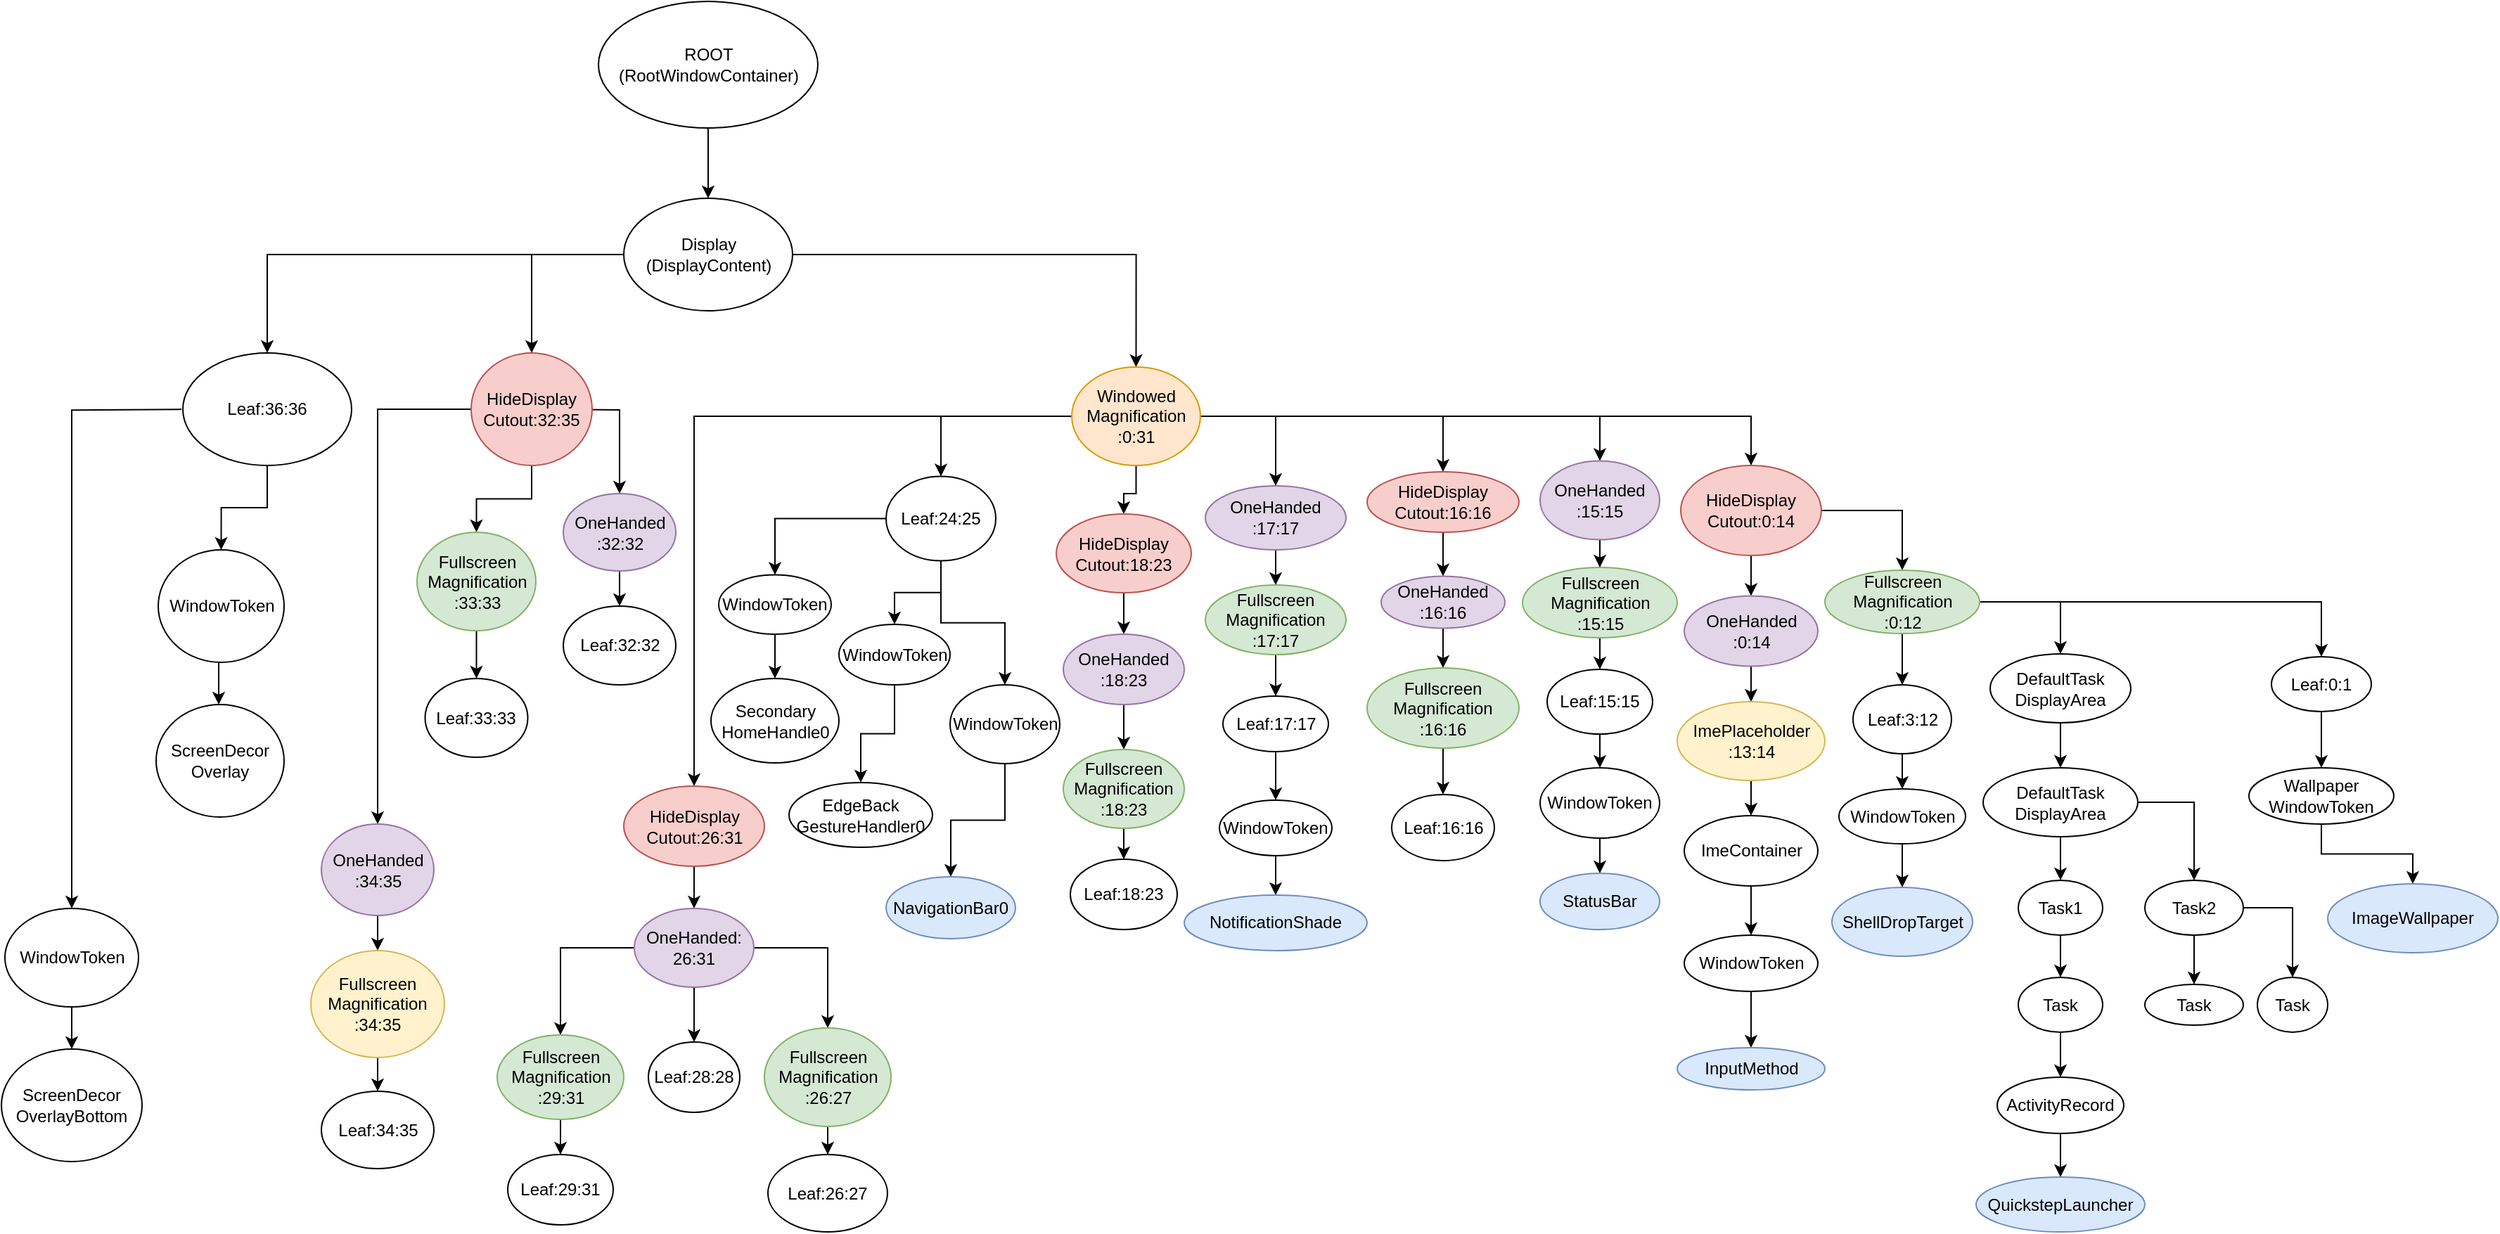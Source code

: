 <mxfile version="24.7.17">
  <diagram name="第 1 页" id="vt5MdHqE-w_Pgs70Dnrb">
    <mxGraphModel dx="1050" dy="567" grid="1" gridSize="10" guides="1" tooltips="1" connect="1" arrows="1" fold="1" page="1" pageScale="1" pageWidth="827" pageHeight="1169" math="0" shadow="0">
      <root>
        <mxCell id="0" />
        <mxCell id="1" parent="0" />
        <mxCell id="Rgi1A8qmwr7mPqoLQz6q-3" value="" style="edgeStyle=orthogonalEdgeStyle;rounded=0;orthogonalLoop=1;jettySize=auto;html=1;" parent="1" source="Rgi1A8qmwr7mPqoLQz6q-1" target="Rgi1A8qmwr7mPqoLQz6q-2" edge="1">
          <mxGeometry relative="1" as="geometry" />
        </mxCell>
        <mxCell id="Rgi1A8qmwr7mPqoLQz6q-1" value="ROOT&lt;div&gt;(RootWindowContainer)&lt;/div&gt;" style="ellipse;whiteSpace=wrap;html=1;" parent="1" vertex="1">
          <mxGeometry x="444.5" y="10" width="156" height="90" as="geometry" />
        </mxCell>
        <mxCell id="Rgi1A8qmwr7mPqoLQz6q-7" value="" style="edgeStyle=orthogonalEdgeStyle;rounded=0;orthogonalLoop=1;jettySize=auto;html=1;" parent="1" source="Rgi1A8qmwr7mPqoLQz6q-2" target="Rgi1A8qmwr7mPqoLQz6q-5" edge="1">
          <mxGeometry relative="1" as="geometry" />
        </mxCell>
        <mxCell id="Rgi1A8qmwr7mPqoLQz6q-8" style="edgeStyle=orthogonalEdgeStyle;rounded=0;orthogonalLoop=1;jettySize=auto;html=1;entryX=0.5;entryY=0;entryDx=0;entryDy=0;" parent="1" source="Rgi1A8qmwr7mPqoLQz6q-2" target="Rgi1A8qmwr7mPqoLQz6q-4" edge="1">
          <mxGeometry relative="1" as="geometry" />
        </mxCell>
        <mxCell id="Rgi1A8qmwr7mPqoLQz6q-9" style="edgeStyle=orthogonalEdgeStyle;rounded=0;orthogonalLoop=1;jettySize=auto;html=1;entryX=0.5;entryY=0;entryDx=0;entryDy=0;" parent="1" source="Rgi1A8qmwr7mPqoLQz6q-2" target="Rgi1A8qmwr7mPqoLQz6q-6" edge="1">
          <mxGeometry relative="1" as="geometry" />
        </mxCell>
        <mxCell id="Rgi1A8qmwr7mPqoLQz6q-2" value="Display&lt;div&gt;(DisplayContent)&lt;/div&gt;" style="ellipse;whiteSpace=wrap;html=1;" parent="1" vertex="1">
          <mxGeometry x="462.5" y="150" width="120" height="80" as="geometry" />
        </mxCell>
        <mxCell id="Rgi1A8qmwr7mPqoLQz6q-12" style="edgeStyle=orthogonalEdgeStyle;rounded=0;orthogonalLoop=1;jettySize=auto;html=1;entryX=0.5;entryY=0;entryDx=0;entryDy=0;" parent="1" target="Rgi1A8qmwr7mPqoLQz6q-10" edge="1">
          <mxGeometry relative="1" as="geometry">
            <mxPoint x="148.0" y="300.059" as="sourcePoint" />
          </mxGeometry>
        </mxCell>
        <mxCell id="Rgi1A8qmwr7mPqoLQz6q-157" style="edgeStyle=orthogonalEdgeStyle;rounded=0;orthogonalLoop=1;jettySize=auto;html=1;entryX=0.5;entryY=0;entryDx=0;entryDy=0;" parent="1" source="Rgi1A8qmwr7mPqoLQz6q-4" target="Rgi1A8qmwr7mPqoLQz6q-11" edge="1">
          <mxGeometry relative="1" as="geometry" />
        </mxCell>
        <mxCell id="Rgi1A8qmwr7mPqoLQz6q-4" value="Leaf:36:36" style="ellipse;whiteSpace=wrap;html=1;" parent="1" vertex="1">
          <mxGeometry x="149" y="260" width="120" height="80" as="geometry" />
        </mxCell>
        <mxCell id="Rgi1A8qmwr7mPqoLQz6q-20" style="edgeStyle=orthogonalEdgeStyle;rounded=0;orthogonalLoop=1;jettySize=auto;html=1;entryX=0.5;entryY=0;entryDx=0;entryDy=0;" parent="1" source="Rgi1A8qmwr7mPqoLQz6q-5" target="Rgi1A8qmwr7mPqoLQz6q-18" edge="1">
          <mxGeometry relative="1" as="geometry" />
        </mxCell>
        <mxCell id="Rgi1A8qmwr7mPqoLQz6q-24" style="edgeStyle=orthogonalEdgeStyle;rounded=0;orthogonalLoop=1;jettySize=auto;html=1;entryX=0.5;entryY=0;entryDx=0;entryDy=0;" parent="1" target="Rgi1A8qmwr7mPqoLQz6q-23" edge="1">
          <mxGeometry relative="1" as="geometry">
            <mxPoint x="567.5" y="360" as="targetPoint" />
            <mxPoint x="407.5" y="300" as="sourcePoint" />
          </mxGeometry>
        </mxCell>
        <mxCell id="Rgi1A8qmwr7mPqoLQz6q-159" style="edgeStyle=orthogonalEdgeStyle;rounded=0;orthogonalLoop=1;jettySize=auto;html=1;" parent="1" source="Rgi1A8qmwr7mPqoLQz6q-5" target="Rgi1A8qmwr7mPqoLQz6q-21" edge="1">
          <mxGeometry relative="1" as="geometry" />
        </mxCell>
        <mxCell id="Rgi1A8qmwr7mPqoLQz6q-5" value="HideDisplay&lt;div&gt;Cutout:32:35&lt;/div&gt;" style="ellipse;whiteSpace=wrap;html=1;fillColor=#f8cecc;strokeColor=#b85450;" parent="1" vertex="1">
          <mxGeometry x="354" y="260" width="86" height="80" as="geometry" />
        </mxCell>
        <mxCell id="Rgi1A8qmwr7mPqoLQz6q-48" value="" style="edgeStyle=orthogonalEdgeStyle;rounded=0;orthogonalLoop=1;jettySize=auto;html=1;" parent="1" source="Rgi1A8qmwr7mPqoLQz6q-6" target="Rgi1A8qmwr7mPqoLQz6q-47" edge="1">
          <mxGeometry relative="1" as="geometry" />
        </mxCell>
        <mxCell id="Rgi1A8qmwr7mPqoLQz6q-65" style="edgeStyle=orthogonalEdgeStyle;rounded=0;orthogonalLoop=1;jettySize=auto;html=1;entryX=0.5;entryY=0;entryDx=0;entryDy=0;" parent="1" source="Rgi1A8qmwr7mPqoLQz6q-6" target="Rgi1A8qmwr7mPqoLQz6q-66" edge="1">
          <mxGeometry relative="1" as="geometry">
            <mxPoint x="1770" y="300" as="targetPoint" />
          </mxGeometry>
        </mxCell>
        <mxCell id="Rgi1A8qmwr7mPqoLQz6q-84" style="edgeStyle=orthogonalEdgeStyle;rounded=0;orthogonalLoop=1;jettySize=auto;html=1;entryX=0.5;entryY=0;entryDx=0;entryDy=0;" parent="1" source="Rgi1A8qmwr7mPqoLQz6q-6" target="Rgi1A8qmwr7mPqoLQz6q-83" edge="1">
          <mxGeometry relative="1" as="geometry" />
        </mxCell>
        <mxCell id="Rgi1A8qmwr7mPqoLQz6q-92" style="edgeStyle=orthogonalEdgeStyle;rounded=0;orthogonalLoop=1;jettySize=auto;html=1;entryX=0.5;entryY=0;entryDx=0;entryDy=0;" parent="1" source="Rgi1A8qmwr7mPqoLQz6q-6" target="Rgi1A8qmwr7mPqoLQz6q-91" edge="1">
          <mxGeometry relative="1" as="geometry" />
        </mxCell>
        <mxCell id="Rgi1A8qmwr7mPqoLQz6q-103" style="edgeStyle=orthogonalEdgeStyle;rounded=0;orthogonalLoop=1;jettySize=auto;html=1;entryX=0.5;entryY=0;entryDx=0;entryDy=0;" parent="1" source="Rgi1A8qmwr7mPqoLQz6q-6" target="Rgi1A8qmwr7mPqoLQz6q-101" edge="1">
          <mxGeometry relative="1" as="geometry" />
        </mxCell>
        <mxCell id="Rgi1A8qmwr7mPqoLQz6q-154" style="edgeStyle=orthogonalEdgeStyle;rounded=0;orthogonalLoop=1;jettySize=auto;html=1;entryX=0.5;entryY=0;entryDx=0;entryDy=0;" parent="1" source="Rgi1A8qmwr7mPqoLQz6q-6" target="Rgi1A8qmwr7mPqoLQz6q-73" edge="1">
          <mxGeometry relative="1" as="geometry" />
        </mxCell>
        <mxCell id="Rgi1A8qmwr7mPqoLQz6q-155" style="edgeStyle=orthogonalEdgeStyle;rounded=0;orthogonalLoop=1;jettySize=auto;html=1;exitX=0;exitY=0.5;exitDx=0;exitDy=0;entryX=0.5;entryY=0;entryDx=0;entryDy=0;" parent="1" source="Rgi1A8qmwr7mPqoLQz6q-6" target="Rgi1A8qmwr7mPqoLQz6q-33" edge="1">
          <mxGeometry relative="1" as="geometry" />
        </mxCell>
        <mxCell id="Rgi1A8qmwr7mPqoLQz6q-6" value="Windowed&lt;div&gt;Magnification&lt;/div&gt;&lt;div&gt;:0:31&lt;/div&gt;" style="ellipse;whiteSpace=wrap;html=1;fillColor=#ffe6cc;strokeColor=#d79b00;" parent="1" vertex="1">
          <mxGeometry x="781" y="270" width="91.5" height="70" as="geometry" />
        </mxCell>
        <mxCell id="Rgi1A8qmwr7mPqoLQz6q-15" value="" style="edgeStyle=orthogonalEdgeStyle;rounded=0;orthogonalLoop=1;jettySize=auto;html=1;" parent="1" source="Rgi1A8qmwr7mPqoLQz6q-10" target="Rgi1A8qmwr7mPqoLQz6q-14" edge="1">
          <mxGeometry relative="1" as="geometry" />
        </mxCell>
        <mxCell id="Rgi1A8qmwr7mPqoLQz6q-10" value="WindowToken" style="ellipse;whiteSpace=wrap;html=1;" parent="1" vertex="1">
          <mxGeometry x="22.5" y="655" width="95" height="70" as="geometry" />
        </mxCell>
        <mxCell id="Rgi1A8qmwr7mPqoLQz6q-17" value="" style="edgeStyle=orthogonalEdgeStyle;rounded=0;orthogonalLoop=1;jettySize=auto;html=1;" parent="1" edge="1">
          <mxGeometry relative="1" as="geometry">
            <mxPoint x="174.5" y="480" as="sourcePoint" />
            <mxPoint x="174.5" y="510" as="targetPoint" />
          </mxGeometry>
        </mxCell>
        <mxCell id="Rgi1A8qmwr7mPqoLQz6q-11" value="WindowToken" style="ellipse;whiteSpace=wrap;html=1;" parent="1" vertex="1">
          <mxGeometry x="131.5" y="400" width="89.5" height="80" as="geometry" />
        </mxCell>
        <mxCell id="Rgi1A8qmwr7mPqoLQz6q-14" value="ScreenDecor&lt;div&gt;OverlayBottom&lt;/div&gt;" style="ellipse;whiteSpace=wrap;html=1;" parent="1" vertex="1">
          <mxGeometry x="20" y="755" width="100" height="80" as="geometry" />
        </mxCell>
        <mxCell id="Rgi1A8qmwr7mPqoLQz6q-16" value="ScreenDecor&lt;div&gt;Overlay&lt;/div&gt;" style="ellipse;whiteSpace=wrap;html=1;" parent="1" vertex="1">
          <mxGeometry x="130" y="510" width="91" height="80" as="geometry" />
        </mxCell>
        <mxCell id="Rgi1A8qmwr7mPqoLQz6q-26" value="" style="edgeStyle=orthogonalEdgeStyle;rounded=0;orthogonalLoop=1;jettySize=auto;html=1;" parent="1" source="Rgi1A8qmwr7mPqoLQz6q-18" target="Rgi1A8qmwr7mPqoLQz6q-25" edge="1">
          <mxGeometry relative="1" as="geometry" />
        </mxCell>
        <mxCell id="Rgi1A8qmwr7mPqoLQz6q-18" value="OneHanded&lt;div&gt;:34:35&lt;/div&gt;" style="ellipse;whiteSpace=wrap;html=1;fillColor=#e1d5e7;strokeColor=#9673a6;" parent="1" vertex="1">
          <mxGeometry x="247.5" y="595" width="80" height="65" as="geometry" />
        </mxCell>
        <mxCell id="Rgi1A8qmwr7mPqoLQz6q-30" value="" style="edgeStyle=orthogonalEdgeStyle;rounded=0;orthogonalLoop=1;jettySize=auto;html=1;" parent="1" source="Rgi1A8qmwr7mPqoLQz6q-21" target="Rgi1A8qmwr7mPqoLQz6q-29" edge="1">
          <mxGeometry relative="1" as="geometry" />
        </mxCell>
        <mxCell id="Rgi1A8qmwr7mPqoLQz6q-21" value="Fullscreen&lt;div&gt;Magnification&lt;/div&gt;&lt;div&gt;:33:33&lt;/div&gt;" style="ellipse;whiteSpace=wrap;html=1;fillColor=#d5e8d4;strokeColor=#82b366;" parent="1" vertex="1">
          <mxGeometry x="315.5" y="387.5" width="84.5" height="70" as="geometry" />
        </mxCell>
        <mxCell id="Rgi1A8qmwr7mPqoLQz6q-32" value="" style="edgeStyle=orthogonalEdgeStyle;rounded=0;orthogonalLoop=1;jettySize=auto;html=1;" parent="1" source="Rgi1A8qmwr7mPqoLQz6q-23" target="Rgi1A8qmwr7mPqoLQz6q-31" edge="1">
          <mxGeometry relative="1" as="geometry" />
        </mxCell>
        <mxCell id="Rgi1A8qmwr7mPqoLQz6q-23" value="OneHanded&lt;div&gt;:32:32&lt;/div&gt;" style="ellipse;whiteSpace=wrap;html=1;fillColor=#e1d5e7;strokeColor=#9673a6;" parent="1" vertex="1">
          <mxGeometry x="419.5" y="360" width="80" height="55" as="geometry" />
        </mxCell>
        <mxCell id="Rgi1A8qmwr7mPqoLQz6q-28" value="" style="edgeStyle=orthogonalEdgeStyle;rounded=0;orthogonalLoop=1;jettySize=auto;html=1;" parent="1" source="Rgi1A8qmwr7mPqoLQz6q-25" target="Rgi1A8qmwr7mPqoLQz6q-27" edge="1">
          <mxGeometry relative="1" as="geometry" />
        </mxCell>
        <mxCell id="Rgi1A8qmwr7mPqoLQz6q-25" value="Fullscreen&lt;div&gt;Magnification&lt;/div&gt;&lt;div&gt;:34:35&lt;/div&gt;" style="ellipse;whiteSpace=wrap;html=1;fillColor=#fff2cc;strokeColor=#d6b656;" parent="1" vertex="1">
          <mxGeometry x="240" y="685" width="95" height="76" as="geometry" />
        </mxCell>
        <mxCell id="Rgi1A8qmwr7mPqoLQz6q-27" value="Leaf:34:35" style="ellipse;whiteSpace=wrap;html=1;" parent="1" vertex="1">
          <mxGeometry x="247.5" y="785" width="80" height="55" as="geometry" />
        </mxCell>
        <mxCell id="Rgi1A8qmwr7mPqoLQz6q-29" value="Leaf:33:33" style="ellipse;whiteSpace=wrap;html=1;" parent="1" vertex="1">
          <mxGeometry x="321.25" y="491.5" width="73" height="56" as="geometry" />
        </mxCell>
        <mxCell id="Rgi1A8qmwr7mPqoLQz6q-31" value="Leaf:32:32" style="ellipse;whiteSpace=wrap;html=1;" parent="1" vertex="1">
          <mxGeometry x="419.5" y="440" width="80" height="56" as="geometry" />
        </mxCell>
        <mxCell id="Rgi1A8qmwr7mPqoLQz6q-36" value="" style="edgeStyle=orthogonalEdgeStyle;rounded=0;orthogonalLoop=1;jettySize=auto;html=1;" parent="1" source="Rgi1A8qmwr7mPqoLQz6q-33" target="Rgi1A8qmwr7mPqoLQz6q-35" edge="1">
          <mxGeometry relative="1" as="geometry" />
        </mxCell>
        <mxCell id="Rgi1A8qmwr7mPqoLQz6q-33" value="HideDisplay&lt;div&gt;Cutout:26:31&lt;/div&gt;" style="ellipse;whiteSpace=wrap;html=1;fillColor=#f8cecc;strokeColor=#b85450;" parent="1" vertex="1">
          <mxGeometry x="462.5" y="568" width="100" height="57" as="geometry" />
        </mxCell>
        <mxCell id="Rgi1A8qmwr7mPqoLQz6q-38" style="edgeStyle=orthogonalEdgeStyle;rounded=0;orthogonalLoop=1;jettySize=auto;html=1;entryX=0.5;entryY=0;entryDx=0;entryDy=0;" parent="1" source="Rgi1A8qmwr7mPqoLQz6q-35" target="Rgi1A8qmwr7mPqoLQz6q-37" edge="1">
          <mxGeometry relative="1" as="geometry" />
        </mxCell>
        <mxCell id="Rgi1A8qmwr7mPqoLQz6q-40" value="" style="edgeStyle=orthogonalEdgeStyle;rounded=0;orthogonalLoop=1;jettySize=auto;html=1;" parent="1" source="Rgi1A8qmwr7mPqoLQz6q-35" target="Rgi1A8qmwr7mPqoLQz6q-39" edge="1">
          <mxGeometry relative="1" as="geometry" />
        </mxCell>
        <mxCell id="Rgi1A8qmwr7mPqoLQz6q-44" style="edgeStyle=orthogonalEdgeStyle;rounded=0;orthogonalLoop=1;jettySize=auto;html=1;entryX=0.5;entryY=0;entryDx=0;entryDy=0;" parent="1" source="Rgi1A8qmwr7mPqoLQz6q-35" target="Rgi1A8qmwr7mPqoLQz6q-43" edge="1">
          <mxGeometry relative="1" as="geometry" />
        </mxCell>
        <mxCell id="Rgi1A8qmwr7mPqoLQz6q-35" value="OneHanded:&lt;div&gt;26:31&lt;/div&gt;" style="ellipse;whiteSpace=wrap;html=1;fillColor=#e1d5e7;strokeColor=#9673a6;" parent="1" vertex="1">
          <mxGeometry x="470" y="655" width="85" height="56" as="geometry" />
        </mxCell>
        <mxCell id="Rgi1A8qmwr7mPqoLQz6q-42" value="" style="edgeStyle=orthogonalEdgeStyle;rounded=0;orthogonalLoop=1;jettySize=auto;html=1;" parent="1" source="Rgi1A8qmwr7mPqoLQz6q-37" target="Rgi1A8qmwr7mPqoLQz6q-41" edge="1">
          <mxGeometry relative="1" as="geometry" />
        </mxCell>
        <mxCell id="Rgi1A8qmwr7mPqoLQz6q-37" value="Fullscreen&lt;div&gt;Magnification&lt;/div&gt;&lt;div&gt;:29:31&lt;/div&gt;" style="ellipse;whiteSpace=wrap;html=1;fillColor=#d5e8d4;strokeColor=#82b366;" parent="1" vertex="1">
          <mxGeometry x="372.5" y="745" width="90" height="60" as="geometry" />
        </mxCell>
        <mxCell id="Rgi1A8qmwr7mPqoLQz6q-39" value="Leaf:28:28" style="ellipse;whiteSpace=wrap;html=1;" parent="1" vertex="1">
          <mxGeometry x="480" y="750" width="65" height="50" as="geometry" />
        </mxCell>
        <mxCell id="Rgi1A8qmwr7mPqoLQz6q-41" value="Leaf:29:31" style="ellipse;whiteSpace=wrap;html=1;" parent="1" vertex="1">
          <mxGeometry x="380" y="830" width="75" height="50" as="geometry" />
        </mxCell>
        <mxCell id="Rgi1A8qmwr7mPqoLQz6q-46" value="" style="edgeStyle=orthogonalEdgeStyle;rounded=0;orthogonalLoop=1;jettySize=auto;html=1;" parent="1" source="Rgi1A8qmwr7mPqoLQz6q-43" target="Rgi1A8qmwr7mPqoLQz6q-45" edge="1">
          <mxGeometry relative="1" as="geometry" />
        </mxCell>
        <mxCell id="Rgi1A8qmwr7mPqoLQz6q-43" value="Fullscreen&lt;div&gt;Magnification&lt;/div&gt;&lt;div&gt;:26:27&lt;/div&gt;" style="ellipse;whiteSpace=wrap;html=1;fillColor=#d5e8d4;strokeColor=#82b366;" parent="1" vertex="1">
          <mxGeometry x="562.5" y="740" width="90" height="70" as="geometry" />
        </mxCell>
        <mxCell id="Rgi1A8qmwr7mPqoLQz6q-45" value="Leaf:26:27" style="ellipse;whiteSpace=wrap;html=1;" parent="1" vertex="1">
          <mxGeometry x="565" y="830" width="85" height="55" as="geometry" />
        </mxCell>
        <mxCell id="Rgi1A8qmwr7mPqoLQz6q-57" value="" style="edgeStyle=orthogonalEdgeStyle;rounded=0;orthogonalLoop=1;jettySize=auto;html=1;" parent="1" source="Rgi1A8qmwr7mPqoLQz6q-47" target="Rgi1A8qmwr7mPqoLQz6q-56" edge="1">
          <mxGeometry relative="1" as="geometry" />
        </mxCell>
        <mxCell id="Rgi1A8qmwr7mPqoLQz6q-62" style="edgeStyle=orthogonalEdgeStyle;rounded=0;orthogonalLoop=1;jettySize=auto;html=1;entryX=0.5;entryY=0;entryDx=0;entryDy=0;" parent="1" source="Rgi1A8qmwr7mPqoLQz6q-47" target="Rgi1A8qmwr7mPqoLQz6q-61" edge="1">
          <mxGeometry relative="1" as="geometry" />
        </mxCell>
        <mxCell id="Rgi1A8qmwr7mPqoLQz6q-47" value="Leaf:24:25" style="ellipse;whiteSpace=wrap;html=1;" parent="1" vertex="1">
          <mxGeometry x="649" y="347.75" width="78" height="60" as="geometry" />
        </mxCell>
        <mxCell id="Rgi1A8qmwr7mPqoLQz6q-52" value="" style="edgeStyle=orthogonalEdgeStyle;rounded=0;orthogonalLoop=1;jettySize=auto;html=1;" parent="1" source="Rgi1A8qmwr7mPqoLQz6q-49" target="Rgi1A8qmwr7mPqoLQz6q-51" edge="1">
          <mxGeometry relative="1" as="geometry" />
        </mxCell>
        <mxCell id="Rgi1A8qmwr7mPqoLQz6q-51" value="Secondary&lt;div&gt;HomeHandle0&lt;/div&gt;" style="ellipse;whiteSpace=wrap;html=1;" parent="1" vertex="1">
          <mxGeometry x="524.5" y="491.5" width="91" height="60" as="geometry" />
        </mxCell>
        <mxCell id="Rgi1A8qmwr7mPqoLQz6q-59" value="" style="edgeStyle=orthogonalEdgeStyle;rounded=0;orthogonalLoop=1;jettySize=auto;html=1;" parent="1" source="Rgi1A8qmwr7mPqoLQz6q-56" target="Rgi1A8qmwr7mPqoLQz6q-58" edge="1">
          <mxGeometry relative="1" as="geometry" />
        </mxCell>
        <mxCell id="Rgi1A8qmwr7mPqoLQz6q-56" value="WindowToken" style="ellipse;whiteSpace=wrap;html=1;" parent="1" vertex="1">
          <mxGeometry x="615.5" y="453" width="79" height="43" as="geometry" />
        </mxCell>
        <mxCell id="Rgi1A8qmwr7mPqoLQz6q-58" value="EdgeBack&lt;div&gt;GestureHandler0&lt;/div&gt;" style="ellipse;whiteSpace=wrap;html=1;" parent="1" vertex="1">
          <mxGeometry x="580" y="565.5" width="102" height="46" as="geometry" />
        </mxCell>
        <mxCell id="Rgi1A8qmwr7mPqoLQz6q-64" value="" style="edgeStyle=orthogonalEdgeStyle;rounded=0;orthogonalLoop=1;jettySize=auto;html=1;" parent="1" source="Rgi1A8qmwr7mPqoLQz6q-61" target="Rgi1A8qmwr7mPqoLQz6q-63" edge="1">
          <mxGeometry relative="1" as="geometry" />
        </mxCell>
        <mxCell id="Rgi1A8qmwr7mPqoLQz6q-61" value="WindowToken" style="ellipse;whiteSpace=wrap;html=1;" parent="1" vertex="1">
          <mxGeometry x="694.5" y="496" width="78" height="56" as="geometry" />
        </mxCell>
        <mxCell id="Rgi1A8qmwr7mPqoLQz6q-63" value="NavigationBar0" style="ellipse;whiteSpace=wrap;html=1;fillColor=#dae8fc;strokeColor=#6c8ebf;" parent="1" vertex="1">
          <mxGeometry x="649" y="632.5" width="92" height="44" as="geometry" />
        </mxCell>
        <mxCell id="Rgi1A8qmwr7mPqoLQz6q-68" value="" style="edgeStyle=orthogonalEdgeStyle;rounded=0;orthogonalLoop=1;jettySize=auto;html=1;" parent="1" source="Rgi1A8qmwr7mPqoLQz6q-66" target="Rgi1A8qmwr7mPqoLQz6q-67" edge="1">
          <mxGeometry relative="1" as="geometry" />
        </mxCell>
        <mxCell id="Rgi1A8qmwr7mPqoLQz6q-66" value="HideDisplay&lt;div&gt;Cutout:18:23&lt;/div&gt;" style="ellipse;whiteSpace=wrap;html=1;fillColor=#f8cecc;strokeColor=#b85450;" parent="1" vertex="1">
          <mxGeometry x="770" y="374.5" width="96" height="56" as="geometry" />
        </mxCell>
        <mxCell id="Rgi1A8qmwr7mPqoLQz6q-70" value="" style="edgeStyle=orthogonalEdgeStyle;rounded=0;orthogonalLoop=1;jettySize=auto;html=1;" parent="1" source="Rgi1A8qmwr7mPqoLQz6q-67" target="Rgi1A8qmwr7mPqoLQz6q-69" edge="1">
          <mxGeometry relative="1" as="geometry" />
        </mxCell>
        <mxCell id="Rgi1A8qmwr7mPqoLQz6q-67" value="OneHanded&lt;div&gt;:18:23&lt;/div&gt;" style="ellipse;whiteSpace=wrap;html=1;fillColor=#e1d5e7;strokeColor=#9673a6;" parent="1" vertex="1">
          <mxGeometry x="775" y="460" width="86" height="50" as="geometry" />
        </mxCell>
        <mxCell id="Rgi1A8qmwr7mPqoLQz6q-72" value="" style="edgeStyle=orthogonalEdgeStyle;rounded=0;orthogonalLoop=1;jettySize=auto;html=1;" parent="1" source="Rgi1A8qmwr7mPqoLQz6q-69" target="Rgi1A8qmwr7mPqoLQz6q-71" edge="1">
          <mxGeometry relative="1" as="geometry" />
        </mxCell>
        <mxCell id="Rgi1A8qmwr7mPqoLQz6q-69" value="Fullscreen&lt;div&gt;Magnification&lt;/div&gt;&lt;div&gt;:18:23&lt;/div&gt;" style="ellipse;whiteSpace=wrap;html=1;fillColor=#d5e8d4;strokeColor=#82b366;" parent="1" vertex="1">
          <mxGeometry x="775" y="542" width="86" height="56" as="geometry" />
        </mxCell>
        <mxCell id="Rgi1A8qmwr7mPqoLQz6q-71" value="Leaf:18:23" style="ellipse;whiteSpace=wrap;html=1;" parent="1" vertex="1">
          <mxGeometry x="780" y="620" width="76" height="50" as="geometry" />
        </mxCell>
        <mxCell id="Rgi1A8qmwr7mPqoLQz6q-76" value="" style="edgeStyle=orthogonalEdgeStyle;rounded=0;orthogonalLoop=1;jettySize=auto;html=1;" parent="1" source="Rgi1A8qmwr7mPqoLQz6q-73" target="Rgi1A8qmwr7mPqoLQz6q-75" edge="1">
          <mxGeometry relative="1" as="geometry" />
        </mxCell>
        <mxCell id="Rgi1A8qmwr7mPqoLQz6q-73" value="OneHanded&lt;div&gt;:17:17&lt;/div&gt;" style="ellipse;whiteSpace=wrap;html=1;fillColor=#e1d5e7;strokeColor=#9673a6;" parent="1" vertex="1">
          <mxGeometry x="876" y="354.5" width="100" height="45.5" as="geometry" />
        </mxCell>
        <mxCell id="Rgi1A8qmwr7mPqoLQz6q-78" value="" style="edgeStyle=orthogonalEdgeStyle;rounded=0;orthogonalLoop=1;jettySize=auto;html=1;" parent="1" source="Rgi1A8qmwr7mPqoLQz6q-75" target="Rgi1A8qmwr7mPqoLQz6q-77" edge="1">
          <mxGeometry relative="1" as="geometry" />
        </mxCell>
        <mxCell id="Rgi1A8qmwr7mPqoLQz6q-75" value="Fullscreen&lt;div&gt;Magnification&lt;/div&gt;&lt;div&gt;:17:17&lt;/div&gt;" style="ellipse;whiteSpace=wrap;html=1;fillColor=#d5e8d4;strokeColor=#82b366;" parent="1" vertex="1">
          <mxGeometry x="876" y="425" width="100" height="49.5" as="geometry" />
        </mxCell>
        <mxCell id="Rgi1A8qmwr7mPqoLQz6q-80" value="" style="edgeStyle=orthogonalEdgeStyle;rounded=0;orthogonalLoop=1;jettySize=auto;html=1;" parent="1" source="Rgi1A8qmwr7mPqoLQz6q-77" target="Rgi1A8qmwr7mPqoLQz6q-79" edge="1">
          <mxGeometry relative="1" as="geometry" />
        </mxCell>
        <mxCell id="Rgi1A8qmwr7mPqoLQz6q-77" value="Leaf:17:17" style="ellipse;whiteSpace=wrap;html=1;" parent="1" vertex="1">
          <mxGeometry x="888.5" y="504" width="75" height="39.5" as="geometry" />
        </mxCell>
        <mxCell id="Rgi1A8qmwr7mPqoLQz6q-82" value="" style="edgeStyle=orthogonalEdgeStyle;rounded=0;orthogonalLoop=1;jettySize=auto;html=1;" parent="1" source="Rgi1A8qmwr7mPqoLQz6q-79" target="Rgi1A8qmwr7mPqoLQz6q-81" edge="1">
          <mxGeometry relative="1" as="geometry" />
        </mxCell>
        <mxCell id="Rgi1A8qmwr7mPqoLQz6q-79" value="WindowToken" style="ellipse;whiteSpace=wrap;html=1;" parent="1" vertex="1">
          <mxGeometry x="886" y="578" width="80" height="39.5" as="geometry" />
        </mxCell>
        <mxCell id="Rgi1A8qmwr7mPqoLQz6q-81" value="NotificationShade" style="ellipse;whiteSpace=wrap;html=1;fillColor=#dae8fc;strokeColor=#6c8ebf;" parent="1" vertex="1">
          <mxGeometry x="861" y="645.5" width="130" height="39.5" as="geometry" />
        </mxCell>
        <mxCell id="Rgi1A8qmwr7mPqoLQz6q-86" value="" style="edgeStyle=orthogonalEdgeStyle;rounded=0;orthogonalLoop=1;jettySize=auto;html=1;" parent="1" source="Rgi1A8qmwr7mPqoLQz6q-83" target="Rgi1A8qmwr7mPqoLQz6q-85" edge="1">
          <mxGeometry relative="1" as="geometry" />
        </mxCell>
        <mxCell id="Rgi1A8qmwr7mPqoLQz6q-83" value="HideDisplay&lt;div&gt;Cutout:16:16&lt;/div&gt;" style="ellipse;whiteSpace=wrap;html=1;fillColor=#f8cecc;strokeColor=#b85450;" parent="1" vertex="1">
          <mxGeometry x="991" y="344.5" width="108" height="43" as="geometry" />
        </mxCell>
        <mxCell id="Rgi1A8qmwr7mPqoLQz6q-88" value="" style="edgeStyle=orthogonalEdgeStyle;rounded=0;orthogonalLoop=1;jettySize=auto;html=1;" parent="1" source="Rgi1A8qmwr7mPqoLQz6q-85" target="Rgi1A8qmwr7mPqoLQz6q-87" edge="1">
          <mxGeometry relative="1" as="geometry" />
        </mxCell>
        <mxCell id="Rgi1A8qmwr7mPqoLQz6q-85" value="OneHanded&lt;div&gt;:16:16&lt;/div&gt;" style="ellipse;whiteSpace=wrap;html=1;fillColor=#e1d5e7;strokeColor=#9673a6;" parent="1" vertex="1">
          <mxGeometry x="1001" y="418.75" width="88" height="37" as="geometry" />
        </mxCell>
        <mxCell id="Rgi1A8qmwr7mPqoLQz6q-90" value="" style="edgeStyle=orthogonalEdgeStyle;rounded=0;orthogonalLoop=1;jettySize=auto;html=1;" parent="1" source="Rgi1A8qmwr7mPqoLQz6q-87" target="Rgi1A8qmwr7mPqoLQz6q-89" edge="1">
          <mxGeometry relative="1" as="geometry" />
        </mxCell>
        <mxCell id="Rgi1A8qmwr7mPqoLQz6q-87" value="Fullscreen&lt;div&gt;Magnification&lt;/div&gt;&lt;div&gt;:16:16&lt;/div&gt;" style="ellipse;whiteSpace=wrap;html=1;fillColor=#d5e8d4;strokeColor=#82b366;" parent="1" vertex="1">
          <mxGeometry x="991" y="484" width="108" height="57" as="geometry" />
        </mxCell>
        <mxCell id="Rgi1A8qmwr7mPqoLQz6q-89" value="Leaf:16:16" style="ellipse;whiteSpace=wrap;html=1;" parent="1" vertex="1">
          <mxGeometry x="1008.5" y="574" width="73" height="47" as="geometry" />
        </mxCell>
        <mxCell id="Rgi1A8qmwr7mPqoLQz6q-94" value="" style="edgeStyle=orthogonalEdgeStyle;rounded=0;orthogonalLoop=1;jettySize=auto;html=1;" parent="1" source="Rgi1A8qmwr7mPqoLQz6q-91" target="Rgi1A8qmwr7mPqoLQz6q-93" edge="1">
          <mxGeometry relative="1" as="geometry" />
        </mxCell>
        <mxCell id="Rgi1A8qmwr7mPqoLQz6q-91" value="OneHanded&lt;div&gt;:15:15&lt;/div&gt;" style="ellipse;whiteSpace=wrap;html=1;fillColor=#e1d5e7;strokeColor=#9673a6;" parent="1" vertex="1">
          <mxGeometry x="1114" y="336.75" width="85" height="56" as="geometry" />
        </mxCell>
        <mxCell id="Rgi1A8qmwr7mPqoLQz6q-96" value="" style="edgeStyle=orthogonalEdgeStyle;rounded=0;orthogonalLoop=1;jettySize=auto;html=1;" parent="1" source="Rgi1A8qmwr7mPqoLQz6q-93" target="Rgi1A8qmwr7mPqoLQz6q-95" edge="1">
          <mxGeometry relative="1" as="geometry" />
        </mxCell>
        <mxCell id="Rgi1A8qmwr7mPqoLQz6q-93" value="Fullscreen&lt;div&gt;Magnification&lt;/div&gt;&lt;div&gt;:15:15&lt;/div&gt;" style="ellipse;whiteSpace=wrap;html=1;fillColor=#d5e8d4;strokeColor=#82b366;" parent="1" vertex="1">
          <mxGeometry x="1101.5" y="412.5" width="110" height="50" as="geometry" />
        </mxCell>
        <mxCell id="Rgi1A8qmwr7mPqoLQz6q-98" value="" style="edgeStyle=orthogonalEdgeStyle;rounded=0;orthogonalLoop=1;jettySize=auto;html=1;" parent="1" source="Rgi1A8qmwr7mPqoLQz6q-95" target="Rgi1A8qmwr7mPqoLQz6q-97" edge="1">
          <mxGeometry relative="1" as="geometry" />
        </mxCell>
        <mxCell id="Rgi1A8qmwr7mPqoLQz6q-95" value="Leaf:15:15" style="ellipse;whiteSpace=wrap;html=1;" parent="1" vertex="1">
          <mxGeometry x="1119" y="485" width="75" height="46" as="geometry" />
        </mxCell>
        <mxCell id="Rgi1A8qmwr7mPqoLQz6q-100" value="" style="edgeStyle=orthogonalEdgeStyle;rounded=0;orthogonalLoop=1;jettySize=auto;html=1;" parent="1" source="Rgi1A8qmwr7mPqoLQz6q-97" target="Rgi1A8qmwr7mPqoLQz6q-99" edge="1">
          <mxGeometry relative="1" as="geometry" />
        </mxCell>
        <mxCell id="Rgi1A8qmwr7mPqoLQz6q-97" value="WindowToken" style="ellipse;whiteSpace=wrap;html=1;" parent="1" vertex="1">
          <mxGeometry x="1114" y="555" width="85" height="50" as="geometry" />
        </mxCell>
        <mxCell id="Rgi1A8qmwr7mPqoLQz6q-99" value="StatusBar" style="ellipse;whiteSpace=wrap;html=1;fillColor=#dae8fc;strokeColor=#6c8ebf;" parent="1" vertex="1">
          <mxGeometry x="1114" y="630" width="85" height="40" as="geometry" />
        </mxCell>
        <mxCell id="Rgi1A8qmwr7mPqoLQz6q-105" value="" style="edgeStyle=orthogonalEdgeStyle;rounded=0;orthogonalLoop=1;jettySize=auto;html=1;" parent="1" source="Rgi1A8qmwr7mPqoLQz6q-101" target="Rgi1A8qmwr7mPqoLQz6q-104" edge="1">
          <mxGeometry relative="1" as="geometry" />
        </mxCell>
        <mxCell id="Rgi1A8qmwr7mPqoLQz6q-115" value="" style="edgeStyle=orthogonalEdgeStyle;rounded=0;orthogonalLoop=1;jettySize=auto;html=1;" parent="1" source="Rgi1A8qmwr7mPqoLQz6q-101" target="Rgi1A8qmwr7mPqoLQz6q-114" edge="1">
          <mxGeometry relative="1" as="geometry" />
        </mxCell>
        <mxCell id="Rgi1A8qmwr7mPqoLQz6q-101" value="HideDisplay&lt;div&gt;Cutout:0:14&lt;/div&gt;" style="ellipse;whiteSpace=wrap;html=1;fillColor=#f8cecc;strokeColor=#b85450;" parent="1" vertex="1">
          <mxGeometry x="1214" y="340" width="100" height="64" as="geometry" />
        </mxCell>
        <mxCell id="Rgi1A8qmwr7mPqoLQz6q-107" value="" style="edgeStyle=orthogonalEdgeStyle;rounded=0;orthogonalLoop=1;jettySize=auto;html=1;" parent="1" source="Rgi1A8qmwr7mPqoLQz6q-104" target="Rgi1A8qmwr7mPqoLQz6q-106" edge="1">
          <mxGeometry relative="1" as="geometry" />
        </mxCell>
        <mxCell id="Rgi1A8qmwr7mPqoLQz6q-104" value="OneHanded&lt;div&gt;:0:14&lt;/div&gt;" style="ellipse;whiteSpace=wrap;html=1;fillColor=#e1d5e7;strokeColor=#9673a6;" parent="1" vertex="1">
          <mxGeometry x="1216.5" y="432.75" width="95" height="50" as="geometry" />
        </mxCell>
        <mxCell id="Rgi1A8qmwr7mPqoLQz6q-109" value="" style="edgeStyle=orthogonalEdgeStyle;rounded=0;orthogonalLoop=1;jettySize=auto;html=1;" parent="1" source="Rgi1A8qmwr7mPqoLQz6q-106" target="Rgi1A8qmwr7mPqoLQz6q-108" edge="1">
          <mxGeometry relative="1" as="geometry" />
        </mxCell>
        <mxCell id="Rgi1A8qmwr7mPqoLQz6q-106" value="ImePlaceholder&lt;div&gt;:13:14&lt;/div&gt;" style="ellipse;whiteSpace=wrap;html=1;fillColor=#fff2cc;strokeColor=#d6b656;" parent="1" vertex="1">
          <mxGeometry x="1211.5" y="508" width="105" height="56" as="geometry" />
        </mxCell>
        <mxCell id="Rgi1A8qmwr7mPqoLQz6q-111" value="" style="edgeStyle=orthogonalEdgeStyle;rounded=0;orthogonalLoop=1;jettySize=auto;html=1;" parent="1" source="Rgi1A8qmwr7mPqoLQz6q-108" target="Rgi1A8qmwr7mPqoLQz6q-110" edge="1">
          <mxGeometry relative="1" as="geometry" />
        </mxCell>
        <mxCell id="Rgi1A8qmwr7mPqoLQz6q-108" value="ImeContainer" style="ellipse;whiteSpace=wrap;html=1;" parent="1" vertex="1">
          <mxGeometry x="1216.5" y="589" width="95" height="50" as="geometry" />
        </mxCell>
        <mxCell id="Rgi1A8qmwr7mPqoLQz6q-113" value="" style="edgeStyle=orthogonalEdgeStyle;rounded=0;orthogonalLoop=1;jettySize=auto;html=1;" parent="1" source="Rgi1A8qmwr7mPqoLQz6q-110" target="Rgi1A8qmwr7mPqoLQz6q-112" edge="1">
          <mxGeometry relative="1" as="geometry" />
        </mxCell>
        <mxCell id="Rgi1A8qmwr7mPqoLQz6q-110" value="WindowToken" style="ellipse;whiteSpace=wrap;html=1;" parent="1" vertex="1">
          <mxGeometry x="1216.5" y="674" width="95" height="40" as="geometry" />
        </mxCell>
        <mxCell id="Rgi1A8qmwr7mPqoLQz6q-112" value="InputMethod" style="ellipse;whiteSpace=wrap;html=1;fillColor=#dae8fc;strokeColor=#6c8ebf;" parent="1" vertex="1">
          <mxGeometry x="1211.5" y="754" width="105" height="30" as="geometry" />
        </mxCell>
        <mxCell id="Rgi1A8qmwr7mPqoLQz6q-117" value="" style="edgeStyle=orthogonalEdgeStyle;rounded=0;orthogonalLoop=1;jettySize=auto;html=1;" parent="1" source="Rgi1A8qmwr7mPqoLQz6q-114" target="Rgi1A8qmwr7mPqoLQz6q-116" edge="1">
          <mxGeometry relative="1" as="geometry" />
        </mxCell>
        <mxCell id="Rgi1A8qmwr7mPqoLQz6q-123" value="" style="edgeStyle=orthogonalEdgeStyle;rounded=0;orthogonalLoop=1;jettySize=auto;html=1;" parent="1" source="Rgi1A8qmwr7mPqoLQz6q-114" target="Rgi1A8qmwr7mPqoLQz6q-122" edge="1">
          <mxGeometry relative="1" as="geometry" />
        </mxCell>
        <mxCell id="Rgi1A8qmwr7mPqoLQz6q-147" value="" style="edgeStyle=orthogonalEdgeStyle;rounded=0;orthogonalLoop=1;jettySize=auto;html=1;" parent="1" source="Rgi1A8qmwr7mPqoLQz6q-114" target="Rgi1A8qmwr7mPqoLQz6q-146" edge="1">
          <mxGeometry relative="1" as="geometry" />
        </mxCell>
        <mxCell id="Rgi1A8qmwr7mPqoLQz6q-114" value="Fullscreen&lt;div&gt;Magnification&lt;/div&gt;&lt;div&gt;:0:12&lt;/div&gt;" style="ellipse;whiteSpace=wrap;html=1;fillColor=#d5e8d4;strokeColor=#82b366;" parent="1" vertex="1">
          <mxGeometry x="1316.5" y="414.5" width="110" height="45" as="geometry" />
        </mxCell>
        <mxCell id="Rgi1A8qmwr7mPqoLQz6q-119" value="" style="edgeStyle=orthogonalEdgeStyle;rounded=0;orthogonalLoop=1;jettySize=auto;html=1;" parent="1" source="Rgi1A8qmwr7mPqoLQz6q-116" target="Rgi1A8qmwr7mPqoLQz6q-118" edge="1">
          <mxGeometry relative="1" as="geometry" />
        </mxCell>
        <mxCell id="Rgi1A8qmwr7mPqoLQz6q-116" value="Leaf:3:12" style="ellipse;whiteSpace=wrap;html=1;" parent="1" vertex="1">
          <mxGeometry x="1336.5" y="496" width="70" height="49" as="geometry" />
        </mxCell>
        <mxCell id="Rgi1A8qmwr7mPqoLQz6q-121" value="" style="edgeStyle=orthogonalEdgeStyle;rounded=0;orthogonalLoop=1;jettySize=auto;html=1;" parent="1" source="Rgi1A8qmwr7mPqoLQz6q-118" target="Rgi1A8qmwr7mPqoLQz6q-120" edge="1">
          <mxGeometry relative="1" as="geometry" />
        </mxCell>
        <mxCell id="Rgi1A8qmwr7mPqoLQz6q-118" value="WindowToken" style="ellipse;whiteSpace=wrap;html=1;" parent="1" vertex="1">
          <mxGeometry x="1326.5" y="570" width="90" height="39" as="geometry" />
        </mxCell>
        <mxCell id="Rgi1A8qmwr7mPqoLQz6q-120" value="ShellDropTarget" style="ellipse;whiteSpace=wrap;html=1;fillColor=#dae8fc;strokeColor=#6c8ebf;" parent="1" vertex="1">
          <mxGeometry x="1321.5" y="640" width="100" height="49" as="geometry" />
        </mxCell>
        <mxCell id="Rgi1A8qmwr7mPqoLQz6q-125" value="" style="edgeStyle=orthogonalEdgeStyle;rounded=0;orthogonalLoop=1;jettySize=auto;html=1;" parent="1" source="Rgi1A8qmwr7mPqoLQz6q-122" target="Rgi1A8qmwr7mPqoLQz6q-124" edge="1">
          <mxGeometry relative="1" as="geometry" />
        </mxCell>
        <mxCell id="Rgi1A8qmwr7mPqoLQz6q-122" value="DefaultTask&lt;div&gt;DisplayArea&lt;/div&gt;" style="ellipse;whiteSpace=wrap;html=1;" parent="1" vertex="1">
          <mxGeometry x="1434" y="474" width="100" height="49" as="geometry" />
        </mxCell>
        <mxCell id="Rgi1A8qmwr7mPqoLQz6q-127" value="" style="edgeStyle=orthogonalEdgeStyle;rounded=0;orthogonalLoop=1;jettySize=auto;html=1;" parent="1" source="Rgi1A8qmwr7mPqoLQz6q-124" target="Rgi1A8qmwr7mPqoLQz6q-126" edge="1">
          <mxGeometry relative="1" as="geometry" />
        </mxCell>
        <mxCell id="Rgi1A8qmwr7mPqoLQz6q-137" value="" style="edgeStyle=orthogonalEdgeStyle;rounded=0;orthogonalLoop=1;jettySize=auto;html=1;" parent="1" source="Rgi1A8qmwr7mPqoLQz6q-124" target="Rgi1A8qmwr7mPqoLQz6q-136" edge="1">
          <mxGeometry relative="1" as="geometry" />
        </mxCell>
        <mxCell id="Rgi1A8qmwr7mPqoLQz6q-124" value="DefaultTask&lt;div&gt;DisplayArea&lt;/div&gt;" style="ellipse;whiteSpace=wrap;html=1;" parent="1" vertex="1">
          <mxGeometry x="1429" y="555" width="110" height="49" as="geometry" />
        </mxCell>
        <mxCell id="Rgi1A8qmwr7mPqoLQz6q-129" value="" style="edgeStyle=orthogonalEdgeStyle;rounded=0;orthogonalLoop=1;jettySize=auto;html=1;" parent="1" source="Rgi1A8qmwr7mPqoLQz6q-126" target="Rgi1A8qmwr7mPqoLQz6q-128" edge="1">
          <mxGeometry relative="1" as="geometry" />
        </mxCell>
        <mxCell id="Rgi1A8qmwr7mPqoLQz6q-126" value="Task1" style="ellipse;whiteSpace=wrap;html=1;" parent="1" vertex="1">
          <mxGeometry x="1454" y="635" width="60" height="39" as="geometry" />
        </mxCell>
        <mxCell id="Rgi1A8qmwr7mPqoLQz6q-131" value="" style="edgeStyle=orthogonalEdgeStyle;rounded=0;orthogonalLoop=1;jettySize=auto;html=1;" parent="1" source="Rgi1A8qmwr7mPqoLQz6q-128" target="Rgi1A8qmwr7mPqoLQz6q-130" edge="1">
          <mxGeometry relative="1" as="geometry" />
        </mxCell>
        <mxCell id="Rgi1A8qmwr7mPqoLQz6q-128" value="Task" style="ellipse;whiteSpace=wrap;html=1;" parent="1" vertex="1">
          <mxGeometry x="1454" y="704" width="60" height="39" as="geometry" />
        </mxCell>
        <mxCell id="Rgi1A8qmwr7mPqoLQz6q-134" value="" style="edgeStyle=orthogonalEdgeStyle;rounded=0;orthogonalLoop=1;jettySize=auto;html=1;" parent="1" source="Rgi1A8qmwr7mPqoLQz6q-130" target="Rgi1A8qmwr7mPqoLQz6q-133" edge="1">
          <mxGeometry relative="1" as="geometry" />
        </mxCell>
        <mxCell id="Rgi1A8qmwr7mPqoLQz6q-130" value="ActivityRecord" style="ellipse;whiteSpace=wrap;html=1;" parent="1" vertex="1">
          <mxGeometry x="1439" y="775" width="90" height="40" as="geometry" />
        </mxCell>
        <mxCell id="Rgi1A8qmwr7mPqoLQz6q-133" value="QuickstepLauncher" style="ellipse;whiteSpace=wrap;html=1;fillColor=#dae8fc;strokeColor=#6c8ebf;" parent="1" vertex="1">
          <mxGeometry x="1424" y="846" width="120" height="39" as="geometry" />
        </mxCell>
        <mxCell id="Rgi1A8qmwr7mPqoLQz6q-139" value="" style="edgeStyle=orthogonalEdgeStyle;rounded=0;orthogonalLoop=1;jettySize=auto;html=1;" parent="1" source="Rgi1A8qmwr7mPqoLQz6q-136" target="Rgi1A8qmwr7mPqoLQz6q-138" edge="1">
          <mxGeometry relative="1" as="geometry" />
        </mxCell>
        <mxCell id="Rgi1A8qmwr7mPqoLQz6q-145" style="edgeStyle=orthogonalEdgeStyle;rounded=0;orthogonalLoop=1;jettySize=auto;html=1;" parent="1" source="Rgi1A8qmwr7mPqoLQz6q-136" target="Rgi1A8qmwr7mPqoLQz6q-143" edge="1">
          <mxGeometry relative="1" as="geometry" />
        </mxCell>
        <mxCell id="Rgi1A8qmwr7mPqoLQz6q-136" value="Task2" style="ellipse;whiteSpace=wrap;html=1;" parent="1" vertex="1">
          <mxGeometry x="1544" y="635" width="70" height="39" as="geometry" />
        </mxCell>
        <mxCell id="Rgi1A8qmwr7mPqoLQz6q-138" value="Task" style="ellipse;whiteSpace=wrap;html=1;" parent="1" vertex="1">
          <mxGeometry x="1544" y="709" width="70" height="29" as="geometry" />
        </mxCell>
        <mxCell id="Rgi1A8qmwr7mPqoLQz6q-143" value="Task" style="ellipse;whiteSpace=wrap;html=1;" parent="1" vertex="1">
          <mxGeometry x="1624" y="704" width="50" height="39" as="geometry" />
        </mxCell>
        <mxCell id="Rgi1A8qmwr7mPqoLQz6q-149" value="" style="edgeStyle=orthogonalEdgeStyle;rounded=0;orthogonalLoop=1;jettySize=auto;html=1;" parent="1" source="Rgi1A8qmwr7mPqoLQz6q-146" target="Rgi1A8qmwr7mPqoLQz6q-148" edge="1">
          <mxGeometry relative="1" as="geometry" />
        </mxCell>
        <mxCell id="Rgi1A8qmwr7mPqoLQz6q-146" value="Leaf:0:1" style="ellipse;whiteSpace=wrap;html=1;" parent="1" vertex="1">
          <mxGeometry x="1634" y="476" width="71" height="39" as="geometry" />
        </mxCell>
        <mxCell id="Rgi1A8qmwr7mPqoLQz6q-151" value="" style="edgeStyle=orthogonalEdgeStyle;rounded=0;orthogonalLoop=1;jettySize=auto;html=1;" parent="1" source="Rgi1A8qmwr7mPqoLQz6q-148" target="Rgi1A8qmwr7mPqoLQz6q-150" edge="1">
          <mxGeometry relative="1" as="geometry" />
        </mxCell>
        <mxCell id="Rgi1A8qmwr7mPqoLQz6q-148" value="Wallpaper&lt;div&gt;WindowToken&lt;/div&gt;" style="ellipse;whiteSpace=wrap;html=1;" parent="1" vertex="1">
          <mxGeometry x="1618" y="555" width="103" height="40" as="geometry" />
        </mxCell>
        <mxCell id="Rgi1A8qmwr7mPqoLQz6q-150" value="ImageWallpaper" style="ellipse;whiteSpace=wrap;html=1;fillColor=#dae8fc;strokeColor=#6c8ebf;" parent="1" vertex="1">
          <mxGeometry x="1674" y="637.5" width="121" height="49" as="geometry" />
        </mxCell>
        <mxCell id="Rgi1A8qmwr7mPqoLQz6q-153" value="" style="edgeStyle=orthogonalEdgeStyle;rounded=0;orthogonalLoop=1;jettySize=auto;html=1;" parent="1" source="Rgi1A8qmwr7mPqoLQz6q-47" target="Rgi1A8qmwr7mPqoLQz6q-49" edge="1">
          <mxGeometry relative="1" as="geometry">
            <mxPoint x="575" y="462.75" as="targetPoint" />
            <mxPoint x="649" y="377.75" as="sourcePoint" />
          </mxGeometry>
        </mxCell>
        <mxCell id="Rgi1A8qmwr7mPqoLQz6q-49" value="WindowToken" style="ellipse;whiteSpace=wrap;html=1;" parent="1" vertex="1">
          <mxGeometry x="530" y="417.75" width="80" height="42.25" as="geometry" />
        </mxCell>
      </root>
    </mxGraphModel>
  </diagram>
</mxfile>
